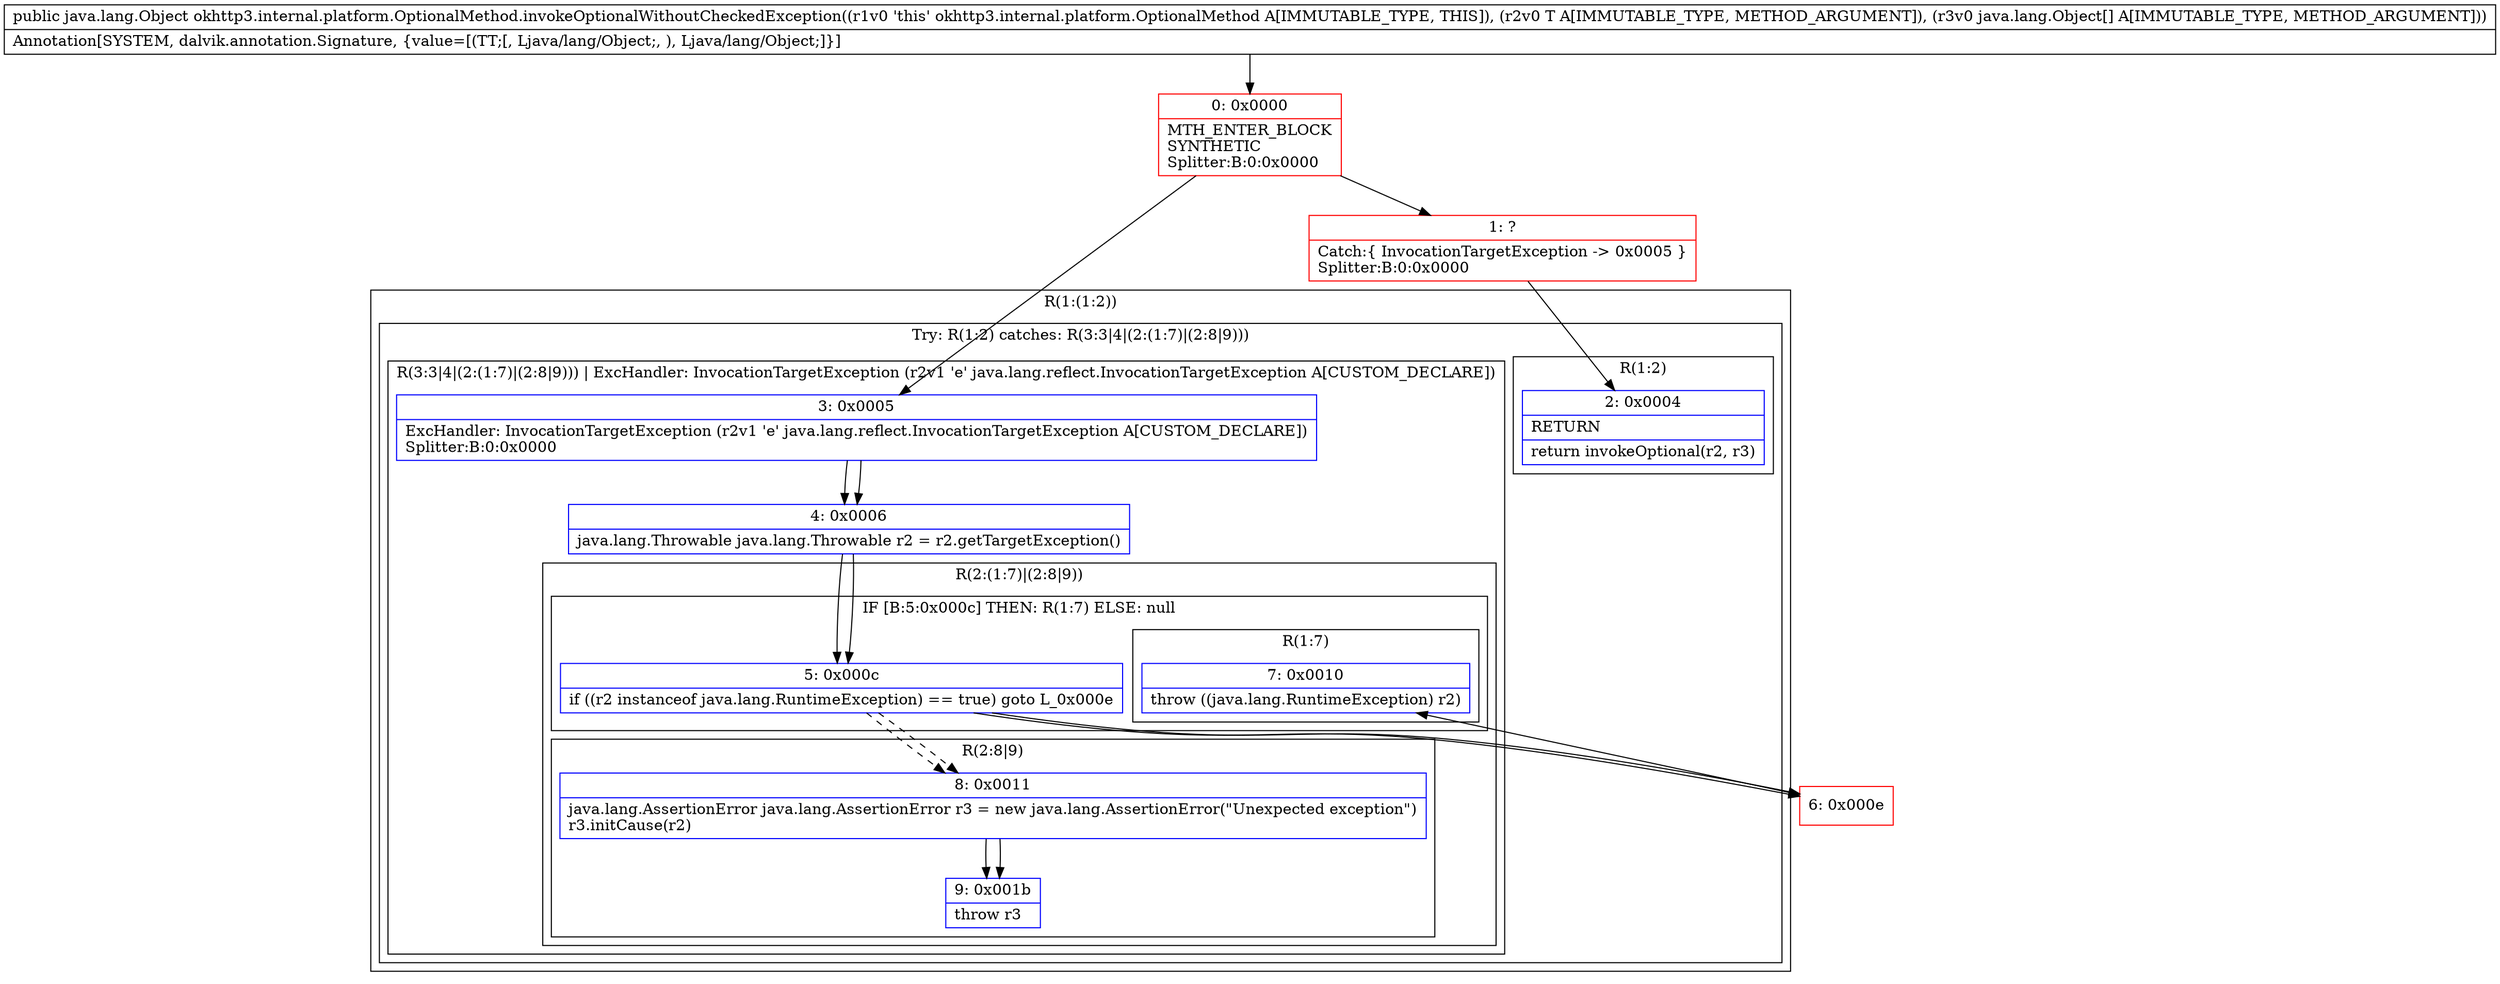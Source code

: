 digraph "CFG forokhttp3.internal.platform.OptionalMethod.invokeOptionalWithoutCheckedException(Ljava\/lang\/Object;[Ljava\/lang\/Object;)Ljava\/lang\/Object;" {
subgraph cluster_Region_1422384518 {
label = "R(1:(1:2))";
node [shape=record,color=blue];
subgraph cluster_TryCatchRegion_953275918 {
label = "Try: R(1:2) catches: R(3:3|4|(2:(1:7)|(2:8|9)))";
node [shape=record,color=blue];
subgraph cluster_Region_1275497061 {
label = "R(1:2)";
node [shape=record,color=blue];
Node_2 [shape=record,label="{2\:\ 0x0004|RETURN\l|return invokeOptional(r2, r3)\l}"];
}
subgraph cluster_Region_1439002398 {
label = "R(3:3|4|(2:(1:7)|(2:8|9))) | ExcHandler: InvocationTargetException (r2v1 'e' java.lang.reflect.InvocationTargetException A[CUSTOM_DECLARE])\l";
node [shape=record,color=blue];
Node_3 [shape=record,label="{3\:\ 0x0005|ExcHandler: InvocationTargetException (r2v1 'e' java.lang.reflect.InvocationTargetException A[CUSTOM_DECLARE])\lSplitter:B:0:0x0000\l}"];
Node_4 [shape=record,label="{4\:\ 0x0006|java.lang.Throwable java.lang.Throwable r2 = r2.getTargetException()\l}"];
subgraph cluster_Region_1638215513 {
label = "R(2:(1:7)|(2:8|9))";
node [shape=record,color=blue];
subgraph cluster_IfRegion_1169565223 {
label = "IF [B:5:0x000c] THEN: R(1:7) ELSE: null";
node [shape=record,color=blue];
Node_5 [shape=record,label="{5\:\ 0x000c|if ((r2 instanceof java.lang.RuntimeException) == true) goto L_0x000e\l}"];
subgraph cluster_Region_1269721159 {
label = "R(1:7)";
node [shape=record,color=blue];
Node_7 [shape=record,label="{7\:\ 0x0010|throw ((java.lang.RuntimeException) r2)\l}"];
}
}
subgraph cluster_Region_1367220216 {
label = "R(2:8|9)";
node [shape=record,color=blue];
Node_8 [shape=record,label="{8\:\ 0x0011|java.lang.AssertionError java.lang.AssertionError r3 = new java.lang.AssertionError(\"Unexpected exception\")\lr3.initCause(r2)\l}"];
Node_9 [shape=record,label="{9\:\ 0x001b|throw r3\l}"];
}
}
}
}
}
subgraph cluster_Region_1439002398 {
label = "R(3:3|4|(2:(1:7)|(2:8|9))) | ExcHandler: InvocationTargetException (r2v1 'e' java.lang.reflect.InvocationTargetException A[CUSTOM_DECLARE])\l";
node [shape=record,color=blue];
Node_3 [shape=record,label="{3\:\ 0x0005|ExcHandler: InvocationTargetException (r2v1 'e' java.lang.reflect.InvocationTargetException A[CUSTOM_DECLARE])\lSplitter:B:0:0x0000\l}"];
Node_4 [shape=record,label="{4\:\ 0x0006|java.lang.Throwable java.lang.Throwable r2 = r2.getTargetException()\l}"];
subgraph cluster_Region_1638215513 {
label = "R(2:(1:7)|(2:8|9))";
node [shape=record,color=blue];
subgraph cluster_IfRegion_1169565223 {
label = "IF [B:5:0x000c] THEN: R(1:7) ELSE: null";
node [shape=record,color=blue];
Node_5 [shape=record,label="{5\:\ 0x000c|if ((r2 instanceof java.lang.RuntimeException) == true) goto L_0x000e\l}"];
subgraph cluster_Region_1269721159 {
label = "R(1:7)";
node [shape=record,color=blue];
Node_7 [shape=record,label="{7\:\ 0x0010|throw ((java.lang.RuntimeException) r2)\l}"];
}
}
subgraph cluster_Region_1367220216 {
label = "R(2:8|9)";
node [shape=record,color=blue];
Node_8 [shape=record,label="{8\:\ 0x0011|java.lang.AssertionError java.lang.AssertionError r3 = new java.lang.AssertionError(\"Unexpected exception\")\lr3.initCause(r2)\l}"];
Node_9 [shape=record,label="{9\:\ 0x001b|throw r3\l}"];
}
}
}
Node_0 [shape=record,color=red,label="{0\:\ 0x0000|MTH_ENTER_BLOCK\lSYNTHETIC\lSplitter:B:0:0x0000\l}"];
Node_1 [shape=record,color=red,label="{1\:\ ?|Catch:\{ InvocationTargetException \-\> 0x0005 \}\lSplitter:B:0:0x0000\l}"];
Node_6 [shape=record,color=red,label="{6\:\ 0x000e}"];
MethodNode[shape=record,label="{public java.lang.Object okhttp3.internal.platform.OptionalMethod.invokeOptionalWithoutCheckedException((r1v0 'this' okhttp3.internal.platform.OptionalMethod A[IMMUTABLE_TYPE, THIS]), (r2v0 T A[IMMUTABLE_TYPE, METHOD_ARGUMENT]), (r3v0 java.lang.Object[] A[IMMUTABLE_TYPE, METHOD_ARGUMENT]))  | Annotation[SYSTEM, dalvik.annotation.Signature, \{value=[(TT;[, Ljava\/lang\/Object;, ), Ljava\/lang\/Object;]\}]\l}"];
MethodNode -> Node_0;
Node_3 -> Node_4;
Node_4 -> Node_5;
Node_5 -> Node_6;
Node_5 -> Node_8[style=dashed];
Node_8 -> Node_9;
Node_3 -> Node_4;
Node_4 -> Node_5;
Node_5 -> Node_6;
Node_5 -> Node_8[style=dashed];
Node_8 -> Node_9;
Node_0 -> Node_1;
Node_0 -> Node_3;
Node_1 -> Node_2;
Node_6 -> Node_7;
}

